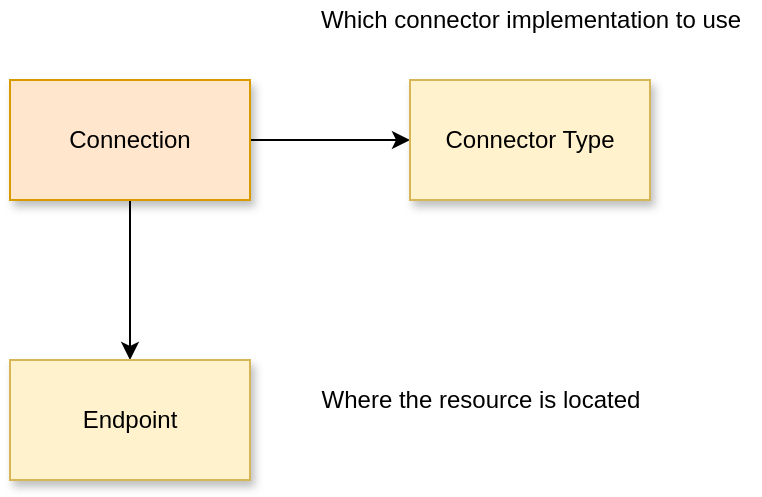 <mxfile version="19.0.3" type="device" pages="4"><diagram id="4IZt35bISC1EZK12CMuD" name="connection"><mxGraphModel dx="1081" dy="729" grid="1" gridSize="10" guides="1" tooltips="1" connect="1" arrows="1" fold="1" page="1" pageScale="1" pageWidth="827" pageHeight="1169" math="0" shadow="0"><root><mxCell id="0"/><mxCell id="1" parent="0"/><mxCell id="Nf5XushSGEyWFWsap2r6-3" value="" style="edgeStyle=orthogonalEdgeStyle;rounded=0;orthogonalLoop=1;jettySize=auto;html=1;" parent="1" source="Nf5XushSGEyWFWsap2r6-1" target="Nf5XushSGEyWFWsap2r6-2" edge="1"><mxGeometry relative="1" as="geometry"/></mxCell><mxCell id="Nf5XushSGEyWFWsap2r6-5" value="" style="edgeStyle=orthogonalEdgeStyle;rounded=0;orthogonalLoop=1;jettySize=auto;html=1;" parent="1" source="Nf5XushSGEyWFWsap2r6-1" target="Nf5XushSGEyWFWsap2r6-4" edge="1"><mxGeometry relative="1" as="geometry"/></mxCell><mxCell id="Nf5XushSGEyWFWsap2r6-1" value="Connection" style="rounded=0;whiteSpace=wrap;html=1;fillColor=#ffe6cc;strokeColor=#d79b00;shadow=1;" parent="1" vertex="1"><mxGeometry x="190" y="220" width="120" height="60" as="geometry"/></mxCell><mxCell id="Nf5XushSGEyWFWsap2r6-2" value="Connector Type" style="rounded=0;whiteSpace=wrap;html=1;fillColor=#fff2cc;strokeColor=#d6b656;shadow=1;" parent="1" vertex="1"><mxGeometry x="390" y="220" width="120" height="60" as="geometry"/></mxCell><mxCell id="Nf5XushSGEyWFWsap2r6-4" value="Endpoint" style="rounded=0;whiteSpace=wrap;html=1;fillColor=#fff2cc;strokeColor=#d6b656;shadow=1;" parent="1" vertex="1"><mxGeometry x="190" y="360" width="120" height="60" as="geometry"/></mxCell><mxCell id="Nf5XushSGEyWFWsap2r6-6" value="Which connector implementation to use" style="text;html=1;align=center;verticalAlign=middle;resizable=0;points=[];autosize=1;" parent="1" vertex="1"><mxGeometry x="335" y="180" width="230" height="20" as="geometry"/></mxCell><mxCell id="Nf5XushSGEyWFWsap2r6-7" value="Where the resource is located" style="text;html=1;align=center;verticalAlign=middle;resizable=0;points=[];autosize=1;" parent="1" vertex="1"><mxGeometry x="340" y="370" width="170" height="20" as="geometry"/></mxCell></root></mxGraphModel></diagram><diagram id="vWTBg9YtQuHiJpR4k7Xx" name="element-header-stub"><mxGraphModel dx="1081" dy="729" grid="1" gridSize="10" guides="1" tooltips="1" connect="1" arrows="1" fold="1" page="1" pageScale="1" pageWidth="827" pageHeight="1169" math="0" shadow="0"><root><mxCell id="0"/><mxCell id="1" parent="0"/><mxCell id="NHXKS3Yga0mm9WlpLoE3-31" style="edgeStyle=orthogonalEdgeStyle;rounded=0;orthogonalLoop=1;jettySize=auto;html=1;exitX=0.5;exitY=0;exitDx=0;exitDy=0;entryX=0.5;entryY=1;entryDx=0;entryDy=0;endArrow=block;endFill=0;endSize=15;" edge="1" parent="1" source="NHXKS3Yga0mm9WlpLoE3-2" target="NHXKS3Yga0mm9WlpLoE3-3"><mxGeometry relative="1" as="geometry"><Array as="points"><mxPoint x="350" y="520"/><mxPoint x="500" y="520"/></Array></mxGeometry></mxCell><mxCell id="NHXKS3Yga0mm9WlpLoE3-2" value="ElementHeader" style="swimlane;fillColor=#e1d5e7;strokeColor=#9673a6;" vertex="1" parent="1"><mxGeometry x="220" y="675" width="266" height="90" as="geometry"/></mxCell><mxCell id="NHXKS3Yga0mm9WlpLoE3-5" value="guid : string&lt;br&gt;classifications : array&amp;lt;ElementClassification&amp;gt;" style="text;html=1;align=left;verticalAlign=middle;resizable=0;points=[];autosize=1;strokeColor=none;fillColor=none;" vertex="1" parent="NHXKS3Yga0mm9WlpLoE3-2"><mxGeometry x="6" y="40" width="260" height="30" as="geometry"/></mxCell><mxCell id="NHXKS3Yga0mm9WlpLoE3-15" style="edgeStyle=orthogonalEdgeStyle;rounded=0;orthogonalLoop=1;jettySize=auto;html=1;entryX=0.5;entryY=1;entryDx=0;entryDy=0;endArrow=block;endFill=0;endSize=15;" edge="1" parent="1" source="NHXKS3Yga0mm9WlpLoE3-3" target="NHXKS3Yga0mm9WlpLoE3-4"><mxGeometry relative="1" as="geometry"/></mxCell><mxCell id="NHXKS3Yga0mm9WlpLoE3-3" value="ElementControlHeader" style="swimlane;fillColor=#dae8fc;strokeColor=#6c8ebf;" vertex="1" parent="1"><mxGeometry x="400" y="220" width="200" height="120" as="geometry"/></mxCell><mxCell id="NHXKS3Yga0mm9WlpLoE3-8" value="status : ElementStatus&lt;br&gt;type : ElementType&lt;br&gt;origin : ElementOrigin&lt;br&gt;versions : ElementVersions" style="text;html=1;align=left;verticalAlign=middle;resizable=0;points=[];autosize=1;strokeColor=none;fillColor=none;" vertex="1" parent="NHXKS3Yga0mm9WlpLoE3-3"><mxGeometry x="20" y="40" width="160" height="60" as="geometry"/></mxCell><mxCell id="NHXKS3Yga0mm9WlpLoE3-4" value="PropertyBase" style="swimlane;fillColor=#dae8fc;strokeColor=#6c8ebf;" vertex="1" parent="1"><mxGeometry x="400" y="20" width="200" height="60" as="geometry"/></mxCell><mxCell id="NHXKS3Yga0mm9WlpLoE3-16" value="headerVersion : long" style="text;html=1;align=left;verticalAlign=middle;resizable=0;points=[];autosize=1;strokeColor=none;fillColor=none;" vertex="1" parent="NHXKS3Yga0mm9WlpLoE3-4"><mxGeometry x="10" y="30" width="130" height="20" as="geometry"/></mxCell><mxCell id="NHXKS3Yga0mm9WlpLoE3-14" style="edgeStyle=orthogonalEdgeStyle;rounded=0;orthogonalLoop=1;jettySize=auto;html=1;exitX=0.5;exitY=0;exitDx=0;exitDy=0;entryX=0.5;entryY=1;entryDx=0;entryDy=0;endArrow=block;endFill=0;endSize=15;" edge="1" parent="1" source="NHXKS3Yga0mm9WlpLoE3-6" target="NHXKS3Yga0mm9WlpLoE3-13"><mxGeometry relative="1" as="geometry"/></mxCell><mxCell id="NHXKS3Yga0mm9WlpLoE3-6" value="ElementClassification" style="swimlane;fillColor=#fff2cc;strokeColor=#d6b656;" vertex="1" parent="1"><mxGeometry x="550" y="675" width="260" height="90" as="geometry"/></mxCell><mxCell id="NHXKS3Yga0mm9WlpLoE3-38" value="classificationName : string&lt;br&gt;classificationProperties : map&amp;lt;string, object&amp;gt;" style="text;html=1;align=left;verticalAlign=middle;resizable=0;points=[];autosize=1;strokeColor=none;fillColor=none;" vertex="1" parent="NHXKS3Yga0mm9WlpLoE3-6"><mxGeometry x="10" y="40" width="250" height="30" as="geometry"/></mxCell><mxCell id="NHXKS3Yga0mm9WlpLoE3-40" style="edgeStyle=orthogonalEdgeStyle;rounded=0;orthogonalLoop=1;jettySize=auto;html=1;exitX=0.5;exitY=0;exitDx=0;exitDy=0;entryX=0.5;entryY=1;entryDx=0;entryDy=0;endArrow=block;endFill=0;endSize=15;" edge="1" parent="1" source="NHXKS3Yga0mm9WlpLoE3-7" target="NHXKS3Yga0mm9WlpLoE3-2"><mxGeometry relative="1" as="geometry"/></mxCell><mxCell id="NHXKS3Yga0mm9WlpLoE3-7" value="ElementStub" style="swimlane;fillColor=#d5e8d4;strokeColor=#82b366;" vertex="1" parent="1"><mxGeometry x="253" y="830" width="200" height="70" as="geometry"/></mxCell><mxCell id="NHXKS3Yga0mm9WlpLoE3-39" value="uniqueName : string" style="text;html=1;align=left;verticalAlign=middle;resizable=0;points=[];autosize=1;strokeColor=none;fillColor=none;" vertex="1" parent="NHXKS3Yga0mm9WlpLoE3-7"><mxGeometry x="10" y="35" width="120" height="20" as="geometry"/></mxCell><mxCell id="NHXKS3Yga0mm9WlpLoE3-9" value="ElementStatus" style="swimlane;fillColor=#dae8fc;strokeColor=#6c8ebf;" vertex="1" parent="1"><mxGeometry x="100" y="130" width="240" height="300" as="geometry"><mxRectangle x="20" y="180" width="120" height="23" as="alternateBounds"/></mxGeometry></mxCell><mxCell id="NHXKS3Yga0mm9WlpLoE3-17" value="UNKNOWN = 0&lt;br&gt;DRAFT = 1&lt;br&gt;PREPARED = 2&lt;br&gt;PROPOSED = 3&lt;br&gt;APPROVED = 4&lt;br&gt;REJECTED = 5&lt;br&gt;APPROVED_CONCEPT = 6&lt;br&gt;UNDER_DEVELOPMENT = 7&lt;br&gt;DEVELOPMENT_COMPLETE = 8&lt;br&gt;APPROVED_FOR_DEPLOYMENT = 9&lt;br&gt;STANDBY = 10&lt;br&gt;ACTIVE = 15&lt;br&gt;FAILED = 20&lt;br&gt;DISABLED = 21&lt;br&gt;COMPLETE = 22&lt;br&gt;DEPRECATED = 30&lt;br&gt;OTHER = 50" style="text;html=1;align=left;verticalAlign=middle;resizable=0;points=[];autosize=1;strokeColor=none;fillColor=none;" vertex="1" parent="NHXKS3Yga0mm9WlpLoE3-9"><mxGeometry x="10" y="40" width="220" height="240" as="geometry"/></mxCell><mxCell id="NHXKS3Yga0mm9WlpLoE3-10" value="ElementType" style="swimlane;fillColor=#dae8fc;strokeColor=#6c8ebf;" vertex="1" parent="1"><mxGeometry x="690" y="80" width="210" height="120" as="geometry"><mxRectangle x="600" y="120" width="110" height="23" as="alternateBounds"/></mxGeometry></mxCell><mxCell id="NHXKS3Yga0mm9WlpLoE3-18" value="typeId : string&lt;br&gt;typeName : string&lt;br&gt;superTypeNames : array&amp;lt;string&amp;gt;&lt;br&gt;typeVersion : long&lt;br&gt;typeDescription : string" style="text;html=1;align=left;verticalAlign=middle;resizable=0;points=[];autosize=1;strokeColor=none;fillColor=none;" vertex="1" parent="NHXKS3Yga0mm9WlpLoE3-10"><mxGeometry x="10" y="30" width="190" height="80" as="geometry"/></mxCell><mxCell id="NHXKS3Yga0mm9WlpLoE3-11" value="ElementOrigin" style="swimlane;fillColor=#dae8fc;strokeColor=#6c8ebf;" vertex="1" parent="1"><mxGeometry x="690" y="220" width="250" height="120" as="geometry"/></mxCell><mxCell id="NHXKS3Yga0mm9WlpLoE3-19" value="sourceServer : string&lt;br&gt;originCategory : ElementOriginCategory&lt;br&gt;homeMetadataCollectionId : string&lt;br&gt;homeMetadataCollectionName : string&lt;br&gt;license : String" style="text;html=1;align=left;verticalAlign=middle;resizable=0;points=[];autosize=1;strokeColor=none;fillColor=none;" vertex="1" parent="NHXKS3Yga0mm9WlpLoE3-11"><mxGeometry x="10" y="30" width="230" height="80" as="geometry"/></mxCell><mxCell id="NHXKS3Yga0mm9WlpLoE3-12" value="ElementVersions" style="swimlane;fillColor=#dae8fc;strokeColor=#6c8ebf;" vertex="1" parent="1"><mxGeometry x="690" y="360" width="200" height="130" as="geometry"/></mxCell><mxCell id="NHXKS3Yga0mm9WlpLoE3-28" value="createdBy : string&lt;br&gt;updatedBy : string&lt;br&gt;maintainedBy : array&amp;lt;string&amp;gt;&lt;br&gt;createTime : date&lt;br&gt;updateTime : date&lt;br&gt;version : long" style="text;html=1;align=left;verticalAlign=middle;resizable=0;points=[];autosize=1;strokeColor=none;fillColor=none;" vertex="1" parent="NHXKS3Yga0mm9WlpLoE3-12"><mxGeometry x="10" y="30" width="170" height="90" as="geometry"/></mxCell><mxCell id="NHXKS3Yga0mm9WlpLoE3-36" style="edgeStyle=orthogonalEdgeStyle;rounded=0;orthogonalLoop=1;jettySize=auto;html=1;exitX=0.5;exitY=0;exitDx=0;exitDy=0;entryX=0.5;entryY=1;entryDx=0;entryDy=0;endArrow=block;endFill=0;endSize=15;" edge="1" parent="1" source="NHXKS3Yga0mm9WlpLoE3-13" target="NHXKS3Yga0mm9WlpLoE3-3"><mxGeometry relative="1" as="geometry"><Array as="points"><mxPoint x="680" y="520"/><mxPoint x="500" y="520"/></Array></mxGeometry></mxCell><mxCell id="NHXKS3Yga0mm9WlpLoE3-13" value="ElementClassificationHeader" style="swimlane;fillColor=#dae8fc;strokeColor=#6c8ebf;" vertex="1" parent="1"><mxGeometry x="555" y="550" width="250" height="80" as="geometry"/></mxCell><mxCell id="NHXKS3Yga0mm9WlpLoE3-34" value="classificationOrigin : ClassificationOrigin&lt;br&gt;classificationOriginGUID : string" style="text;html=1;align=left;verticalAlign=middle;resizable=0;points=[];autosize=1;strokeColor=none;fillColor=none;" vertex="1" parent="NHXKS3Yga0mm9WlpLoE3-13"><mxGeometry x="10" y="35" width="230" height="30" as="geometry"/></mxCell><mxCell id="NHXKS3Yga0mm9WlpLoE3-20" value="ElementOriginCategory" style="swimlane;fillColor=#dae8fc;strokeColor=#6c8ebf;" vertex="1" parent="1"><mxGeometry x="990" y="205" width="230" height="150" as="geometry"/></mxCell><mxCell id="NHXKS3Yga0mm9WlpLoE3-21" value="UNKNOWN = 0&lt;br&gt;LOCAL_COHORT = 1&lt;br&gt;EXPORT_ARCHIVE = 2&lt;br&gt;CONTENT_PACK = 3&lt;br&gt;DEREGISTERED_REPOSITORY = 4&lt;br&gt;CONFIGURATION = 5&lt;br&gt;EXTERNAL_SOURCE = 6" style="text;html=1;align=left;verticalAlign=middle;resizable=0;points=[];autosize=1;strokeColor=none;fillColor=none;" vertex="1" parent="NHXKS3Yga0mm9WlpLoE3-20"><mxGeometry x="10" y="40" width="220" height="100" as="geometry"/></mxCell><mxCell id="NHXKS3Yga0mm9WlpLoE3-22" value="" style="endArrow=none;dashed=1;html=1;dashPattern=1 3;strokeWidth=2;rounded=0;endSize=15;exitX=0;exitY=0.5;exitDx=0;exitDy=0;entryX=1;entryY=0.5;entryDx=0;entryDy=0;" edge="1" parent="1" source="NHXKS3Yga0mm9WlpLoE3-20" target="NHXKS3Yga0mm9WlpLoE3-11"><mxGeometry width="50" height="50" relative="1" as="geometry"><mxPoint x="970" y="270" as="sourcePoint"/><mxPoint x="910" y="240" as="targetPoint"/></mxGeometry></mxCell><mxCell id="NHXKS3Yga0mm9WlpLoE3-24" value="" style="endArrow=none;dashed=1;html=1;dashPattern=1 3;strokeWidth=2;rounded=0;endSize=15;exitX=1;exitY=0.5;exitDx=0;exitDy=0;entryX=0;entryY=0.5;entryDx=0;entryDy=0;" edge="1" parent="1" source="NHXKS3Yga0mm9WlpLoE3-9" target="NHXKS3Yga0mm9WlpLoE3-3"><mxGeometry width="50" height="50" relative="1" as="geometry"><mxPoint x="590" y="300" as="sourcePoint"/><mxPoint x="640" y="250" as="targetPoint"/></mxGeometry></mxCell><mxCell id="NHXKS3Yga0mm9WlpLoE3-26" value="" style="endArrow=none;dashed=1;html=1;dashPattern=1 3;strokeWidth=2;rounded=0;endSize=15;exitX=1;exitY=0.25;exitDx=0;exitDy=0;entryX=0;entryY=0.5;entryDx=0;entryDy=0;" edge="1" parent="1" source="NHXKS3Yga0mm9WlpLoE3-3" target="NHXKS3Yga0mm9WlpLoE3-10"><mxGeometry width="50" height="50" relative="1" as="geometry"><mxPoint x="600" y="300" as="sourcePoint"/><mxPoint x="650" y="250" as="targetPoint"/></mxGeometry></mxCell><mxCell id="NHXKS3Yga0mm9WlpLoE3-27" value="" style="endArrow=none;dashed=1;html=1;dashPattern=1 3;strokeWidth=2;rounded=0;endSize=15;exitX=1;exitY=0.5;exitDx=0;exitDy=0;entryX=0;entryY=0.5;entryDx=0;entryDy=0;" edge="1" parent="1" source="NHXKS3Yga0mm9WlpLoE3-3" target="NHXKS3Yga0mm9WlpLoE3-11"><mxGeometry width="50" height="50" relative="1" as="geometry"><mxPoint x="600" y="320" as="sourcePoint"/><mxPoint x="650" y="270" as="targetPoint"/></mxGeometry></mxCell><mxCell id="NHXKS3Yga0mm9WlpLoE3-30" value="" style="endArrow=none;dashed=1;html=1;dashPattern=1 3;strokeWidth=2;rounded=0;endSize=15;entryX=1;entryY=0.75;entryDx=0;entryDy=0;exitX=0;exitY=0.5;exitDx=0;exitDy=0;" edge="1" parent="1" source="NHXKS3Yga0mm9WlpLoE3-12" target="NHXKS3Yga0mm9WlpLoE3-3"><mxGeometry width="50" height="50" relative="1" as="geometry"><mxPoint x="540" y="380" as="sourcePoint"/><mxPoint x="590" y="330" as="targetPoint"/></mxGeometry></mxCell><mxCell id="NHXKS3Yga0mm9WlpLoE3-32" value="ClassificationOrigin" style="swimlane;fillColor=#dae8fc;strokeColor=#6c8ebf;" vertex="1" parent="1"><mxGeometry x="865" y="550" width="160" height="80" as="geometry"/></mxCell><mxCell id="NHXKS3Yga0mm9WlpLoE3-35" value="ASSIGNED = 0&lt;br&gt;PROPAGATED = 1" style="text;html=1;align=left;verticalAlign=middle;resizable=0;points=[];autosize=1;strokeColor=none;fillColor=none;" vertex="1" parent="NHXKS3Yga0mm9WlpLoE3-32"><mxGeometry x="10" y="35" width="120" height="30" as="geometry"/></mxCell><mxCell id="NHXKS3Yga0mm9WlpLoE3-37" value="" style="endArrow=none;dashed=1;html=1;dashPattern=1 3;strokeWidth=2;rounded=0;endSize=15;entryX=0;entryY=0.5;entryDx=0;entryDy=0;exitX=1;exitY=0.5;exitDx=0;exitDy=0;" edge="1" parent="1" source="NHXKS3Yga0mm9WlpLoE3-13" target="NHXKS3Yga0mm9WlpLoE3-32"><mxGeometry width="50" height="50" relative="1" as="geometry"><mxPoint x="585" y="530" as="sourcePoint"/><mxPoint x="635" y="480" as="targetPoint"/></mxGeometry></mxCell><mxCell id="BcNTK_DrNWKNI2vjMjJP-4" value="" style="endArrow=none;dashed=1;html=1;dashPattern=1 3;strokeWidth=2;rounded=0;endSize=15;exitX=1;exitY=0.5;exitDx=0;exitDy=0;entryX=0;entryY=0.5;entryDx=0;entryDy=0;" edge="1" parent="1" source="NHXKS3Yga0mm9WlpLoE3-2" target="NHXKS3Yga0mm9WlpLoE3-6"><mxGeometry width="50" height="50" relative="1" as="geometry"><mxPoint x="520" y="760" as="sourcePoint"/><mxPoint x="540" y="610" as="targetPoint"/></mxGeometry></mxCell></root></mxGraphModel></diagram><diagram name="element-base" id="Ompm6HcD_-bhN_jHQPm1"><mxGraphModel dx="1081" dy="729" grid="1" gridSize="10" guides="1" tooltips="1" connect="1" arrows="1" fold="1" page="1" pageScale="1" pageWidth="827" pageHeight="1169" math="0" shadow="0"><root><mxCell id="rkb0yxp3Vqbl9vw60QnH-0"/><mxCell id="rkb0yxp3Vqbl9vw60QnH-1" parent="rkb0yxp3Vqbl9vw60QnH-0"/><mxCell id="pgZoFctR4aWiAL73DcMZ-0" style="edgeStyle=orthogonalEdgeStyle;rounded=0;orthogonalLoop=1;jettySize=auto;html=1;exitX=0.5;exitY=0;exitDx=0;exitDy=0;entryX=0.5;entryY=1;entryDx=0;entryDy=0;endArrow=block;endFill=0;endSize=15;" edge="1" parent="rkb0yxp3Vqbl9vw60QnH-1" source="pgZoFctR4aWiAL73DcMZ-1" target="pgZoFctR4aWiAL73DcMZ-4"><mxGeometry relative="1" as="geometry"><Array as="points"><mxPoint x="350" y="520"/><mxPoint x="500" y="520"/></Array></mxGeometry></mxCell><mxCell id="pgZoFctR4aWiAL73DcMZ-1" value="ElementHeader" style="swimlane;fillColor=#e1d5e7;strokeColor=#9673a6;" vertex="1" parent="rkb0yxp3Vqbl9vw60QnH-1"><mxGeometry x="220" y="681" width="266" height="90" as="geometry"/></mxCell><mxCell id="pgZoFctR4aWiAL73DcMZ-2" value="guid : string&lt;br&gt;classifications : array&amp;lt;ElementClassification&amp;gt;" style="text;html=1;align=left;verticalAlign=middle;resizable=0;points=[];autosize=1;strokeColor=none;fillColor=none;" vertex="1" parent="pgZoFctR4aWiAL73DcMZ-1"><mxGeometry x="6" y="40" width="260" height="30" as="geometry"/></mxCell><mxCell id="pgZoFctR4aWiAL73DcMZ-3" style="edgeStyle=orthogonalEdgeStyle;rounded=0;orthogonalLoop=1;jettySize=auto;html=1;entryX=0.5;entryY=1;entryDx=0;entryDy=0;endArrow=block;endFill=0;endSize=15;" edge="1" parent="rkb0yxp3Vqbl9vw60QnH-1" source="pgZoFctR4aWiAL73DcMZ-4" target="pgZoFctR4aWiAL73DcMZ-6"><mxGeometry relative="1" as="geometry"/></mxCell><mxCell id="pgZoFctR4aWiAL73DcMZ-4" value="ElementControlHeader" style="swimlane;fillColor=#dae8fc;strokeColor=#6c8ebf;" vertex="1" parent="rkb0yxp3Vqbl9vw60QnH-1"><mxGeometry x="400" y="220" width="200" height="120" as="geometry"/></mxCell><mxCell id="pgZoFctR4aWiAL73DcMZ-5" value="status : ElementStatus&lt;br&gt;type : ElementType&lt;br&gt;origin : ElementOrigin&lt;br&gt;versions : ElementVersions" style="text;html=1;align=left;verticalAlign=middle;resizable=0;points=[];autosize=1;strokeColor=none;fillColor=none;" vertex="1" parent="pgZoFctR4aWiAL73DcMZ-4"><mxGeometry x="20" y="40" width="160" height="60" as="geometry"/></mxCell><mxCell id="pgZoFctR4aWiAL73DcMZ-6" value="PropertyBase" style="swimlane;fillColor=#dae8fc;strokeColor=#6c8ebf;" vertex="1" parent="rkb0yxp3Vqbl9vw60QnH-1"><mxGeometry x="400" y="20" width="200" height="60" as="geometry"/></mxCell><mxCell id="pgZoFctR4aWiAL73DcMZ-7" value="headerVersion : long" style="text;html=1;align=left;verticalAlign=middle;resizable=0;points=[];autosize=1;strokeColor=none;fillColor=none;" vertex="1" parent="pgZoFctR4aWiAL73DcMZ-6"><mxGeometry x="10" y="30" width="130" height="20" as="geometry"/></mxCell><mxCell id="pgZoFctR4aWiAL73DcMZ-8" style="edgeStyle=orthogonalEdgeStyle;rounded=0;orthogonalLoop=1;jettySize=auto;html=1;exitX=0.5;exitY=0;exitDx=0;exitDy=0;entryX=0.5;entryY=1;entryDx=0;entryDy=0;endArrow=block;endFill=0;endSize=15;" edge="1" parent="rkb0yxp3Vqbl9vw60QnH-1" source="pgZoFctR4aWiAL73DcMZ-9" target="pgZoFctR4aWiAL73DcMZ-23"><mxGeometry relative="1" as="geometry"/></mxCell><mxCell id="pgZoFctR4aWiAL73DcMZ-9" value="ElementClassification" style="swimlane;fillColor=#fff2cc;strokeColor=#d6b656;" vertex="1" parent="rkb0yxp3Vqbl9vw60QnH-1"><mxGeometry x="550" y="681" width="260" height="90" as="geometry"/></mxCell><mxCell id="pgZoFctR4aWiAL73DcMZ-10" value="classificationName : string&lt;br&gt;classificationProperties : map&amp;lt;string, object&amp;gt;" style="text;html=1;align=left;verticalAlign=middle;resizable=0;points=[];autosize=1;strokeColor=none;fillColor=none;" vertex="1" parent="pgZoFctR4aWiAL73DcMZ-9"><mxGeometry x="10" y="40" width="250" height="30" as="geometry"/></mxCell><mxCell id="pgZoFctR4aWiAL73DcMZ-14" value="ElementStatus" style="swimlane;fillColor=#dae8fc;strokeColor=#6c8ebf;" vertex="1" parent="rkb0yxp3Vqbl9vw60QnH-1"><mxGeometry x="100" y="130" width="240" height="300" as="geometry"><mxRectangle x="20" y="180" width="120" height="23" as="alternateBounds"/></mxGeometry></mxCell><mxCell id="pgZoFctR4aWiAL73DcMZ-15" value="UNKNOWN = 0&lt;br&gt;DRAFT = 1&lt;br&gt;PREPARED = 2&lt;br&gt;PROPOSED = 3&lt;br&gt;APPROVED = 4&lt;br&gt;REJECTED = 5&lt;br&gt;APPROVED_CONCEPT = 6&lt;br&gt;UNDER_DEVELOPMENT = 7&lt;br&gt;DEVELOPMENT_COMPLETE = 8&lt;br&gt;APPROVED_FOR_DEPLOYMENT = 9&lt;br&gt;STANDBY = 10&lt;br&gt;ACTIVE = 15&lt;br&gt;FAILED = 20&lt;br&gt;DISABLED = 21&lt;br&gt;COMPLETE = 22&lt;br&gt;DEPRECATED = 30&lt;br&gt;OTHER = 50" style="text;html=1;align=left;verticalAlign=middle;resizable=0;points=[];autosize=1;strokeColor=none;fillColor=none;" vertex="1" parent="pgZoFctR4aWiAL73DcMZ-14"><mxGeometry x="10" y="40" width="220" height="240" as="geometry"/></mxCell><mxCell id="pgZoFctR4aWiAL73DcMZ-16" value="ElementType" style="swimlane;fillColor=#dae8fc;strokeColor=#6c8ebf;" vertex="1" parent="rkb0yxp3Vqbl9vw60QnH-1"><mxGeometry x="690" y="80" width="210" height="120" as="geometry"><mxRectangle x="600" y="120" width="110" height="23" as="alternateBounds"/></mxGeometry></mxCell><mxCell id="pgZoFctR4aWiAL73DcMZ-17" value="typeId : string&lt;br&gt;typeName : string&lt;br&gt;superTypeNames : array&amp;lt;string&amp;gt;&lt;br&gt;typeVersion : long&lt;br&gt;typeDescription : string" style="text;html=1;align=left;verticalAlign=middle;resizable=0;points=[];autosize=1;strokeColor=none;fillColor=none;" vertex="1" parent="pgZoFctR4aWiAL73DcMZ-16"><mxGeometry x="10" y="30" width="190" height="80" as="geometry"/></mxCell><mxCell id="pgZoFctR4aWiAL73DcMZ-18" value="ElementOrigin" style="swimlane;fillColor=#dae8fc;strokeColor=#6c8ebf;" vertex="1" parent="rkb0yxp3Vqbl9vw60QnH-1"><mxGeometry x="690" y="220" width="250" height="120" as="geometry"/></mxCell><mxCell id="pgZoFctR4aWiAL73DcMZ-19" value="sourceServer : string&lt;br&gt;originCategory : ElementOriginCategory&lt;br&gt;homeMetadataCollectionId : string&lt;br&gt;homeMetadataCollectionName : string&lt;br&gt;license : String" style="text;html=1;align=left;verticalAlign=middle;resizable=0;points=[];autosize=1;strokeColor=none;fillColor=none;" vertex="1" parent="pgZoFctR4aWiAL73DcMZ-18"><mxGeometry x="10" y="30" width="230" height="80" as="geometry"/></mxCell><mxCell id="pgZoFctR4aWiAL73DcMZ-20" value="ElementVersions" style="swimlane;fillColor=#dae8fc;strokeColor=#6c8ebf;" vertex="1" parent="rkb0yxp3Vqbl9vw60QnH-1"><mxGeometry x="690" y="360" width="200" height="130" as="geometry"/></mxCell><mxCell id="pgZoFctR4aWiAL73DcMZ-21" value="createdBy : string&lt;br&gt;updatedBy : string&lt;br&gt;maintainedBy : array&amp;lt;string&amp;gt;&lt;br&gt;createTime : date&lt;br&gt;updateTime : date&lt;br&gt;version : long" style="text;html=1;align=left;verticalAlign=middle;resizable=0;points=[];autosize=1;strokeColor=none;fillColor=none;" vertex="1" parent="pgZoFctR4aWiAL73DcMZ-20"><mxGeometry x="10" y="30" width="170" height="90" as="geometry"/></mxCell><mxCell id="pgZoFctR4aWiAL73DcMZ-22" style="edgeStyle=orthogonalEdgeStyle;rounded=0;orthogonalLoop=1;jettySize=auto;html=1;exitX=0.5;exitY=0;exitDx=0;exitDy=0;entryX=0.5;entryY=1;entryDx=0;entryDy=0;endArrow=block;endFill=0;endSize=15;" edge="1" parent="rkb0yxp3Vqbl9vw60QnH-1" source="pgZoFctR4aWiAL73DcMZ-23" target="pgZoFctR4aWiAL73DcMZ-4"><mxGeometry relative="1" as="geometry"><Array as="points"><mxPoint x="680" y="520"/><mxPoint x="500" y="520"/></Array></mxGeometry></mxCell><mxCell id="pgZoFctR4aWiAL73DcMZ-23" value="ElementClassificationHeader" style="swimlane;fillColor=#dae8fc;strokeColor=#6c8ebf;" vertex="1" parent="rkb0yxp3Vqbl9vw60QnH-1"><mxGeometry x="555" y="550" width="250" height="80" as="geometry"/></mxCell><mxCell id="pgZoFctR4aWiAL73DcMZ-24" value="classificationOrigin : ClassificationOrigin&lt;br&gt;classificationOriginGUID : string" style="text;html=1;align=left;verticalAlign=middle;resizable=0;points=[];autosize=1;strokeColor=none;fillColor=none;" vertex="1" parent="pgZoFctR4aWiAL73DcMZ-23"><mxGeometry x="10" y="35" width="230" height="30" as="geometry"/></mxCell><mxCell id="pgZoFctR4aWiAL73DcMZ-25" value="ElementOriginCategory" style="swimlane;fillColor=#dae8fc;strokeColor=#6c8ebf;" vertex="1" parent="rkb0yxp3Vqbl9vw60QnH-1"><mxGeometry x="990" y="205" width="230" height="150" as="geometry"/></mxCell><mxCell id="pgZoFctR4aWiAL73DcMZ-26" value="UNKNOWN = 0&lt;br&gt;LOCAL_COHORT = 1&lt;br&gt;EXPORT_ARCHIVE = 2&lt;br&gt;CONTENT_PACK = 3&lt;br&gt;DEREGISTERED_REPOSITORY = 4&lt;br&gt;CONFIGURATION = 5&lt;br&gt;EXTERNAL_SOURCE = 6" style="text;html=1;align=left;verticalAlign=middle;resizable=0;points=[];autosize=1;strokeColor=none;fillColor=none;" vertex="1" parent="pgZoFctR4aWiAL73DcMZ-25"><mxGeometry x="10" y="40" width="220" height="100" as="geometry"/></mxCell><mxCell id="pgZoFctR4aWiAL73DcMZ-27" value="" style="endArrow=none;dashed=1;html=1;dashPattern=1 3;strokeWidth=2;rounded=0;endSize=15;exitX=0;exitY=0.5;exitDx=0;exitDy=0;entryX=1;entryY=0.5;entryDx=0;entryDy=0;" edge="1" parent="rkb0yxp3Vqbl9vw60QnH-1" source="pgZoFctR4aWiAL73DcMZ-25" target="pgZoFctR4aWiAL73DcMZ-18"><mxGeometry width="50" height="50" relative="1" as="geometry"><mxPoint x="970" y="270" as="sourcePoint"/><mxPoint x="910" y="240" as="targetPoint"/></mxGeometry></mxCell><mxCell id="pgZoFctR4aWiAL73DcMZ-28" value="" style="endArrow=none;dashed=1;html=1;dashPattern=1 3;strokeWidth=2;rounded=0;endSize=15;exitX=1;exitY=0.5;exitDx=0;exitDy=0;entryX=0;entryY=0.5;entryDx=0;entryDy=0;" edge="1" parent="rkb0yxp3Vqbl9vw60QnH-1" source="pgZoFctR4aWiAL73DcMZ-14" target="pgZoFctR4aWiAL73DcMZ-4"><mxGeometry width="50" height="50" relative="1" as="geometry"><mxPoint x="590" y="300" as="sourcePoint"/><mxPoint x="640" y="250" as="targetPoint"/></mxGeometry></mxCell><mxCell id="pgZoFctR4aWiAL73DcMZ-29" value="" style="endArrow=none;dashed=1;html=1;dashPattern=1 3;strokeWidth=2;rounded=0;endSize=15;exitX=1;exitY=0.25;exitDx=0;exitDy=0;entryX=0;entryY=0.5;entryDx=0;entryDy=0;" edge="1" parent="rkb0yxp3Vqbl9vw60QnH-1" source="pgZoFctR4aWiAL73DcMZ-4" target="pgZoFctR4aWiAL73DcMZ-16"><mxGeometry width="50" height="50" relative="1" as="geometry"><mxPoint x="600" y="300" as="sourcePoint"/><mxPoint x="650" y="250" as="targetPoint"/></mxGeometry></mxCell><mxCell id="pgZoFctR4aWiAL73DcMZ-30" value="" style="endArrow=none;dashed=1;html=1;dashPattern=1 3;strokeWidth=2;rounded=0;endSize=15;exitX=1;exitY=0.5;exitDx=0;exitDy=0;entryX=0;entryY=0.5;entryDx=0;entryDy=0;" edge="1" parent="rkb0yxp3Vqbl9vw60QnH-1" source="pgZoFctR4aWiAL73DcMZ-4" target="pgZoFctR4aWiAL73DcMZ-18"><mxGeometry width="50" height="50" relative="1" as="geometry"><mxPoint x="600" y="320" as="sourcePoint"/><mxPoint x="650" y="270" as="targetPoint"/></mxGeometry></mxCell><mxCell id="pgZoFctR4aWiAL73DcMZ-31" value="" style="endArrow=none;dashed=1;html=1;dashPattern=1 3;strokeWidth=2;rounded=0;endSize=15;entryX=1;entryY=0.75;entryDx=0;entryDy=0;exitX=0;exitY=0.5;exitDx=0;exitDy=0;" edge="1" parent="rkb0yxp3Vqbl9vw60QnH-1" source="pgZoFctR4aWiAL73DcMZ-20" target="pgZoFctR4aWiAL73DcMZ-4"><mxGeometry width="50" height="50" relative="1" as="geometry"><mxPoint x="540" y="380" as="sourcePoint"/><mxPoint x="590" y="330" as="targetPoint"/></mxGeometry></mxCell><mxCell id="pgZoFctR4aWiAL73DcMZ-32" value="ClassificationOrigin" style="swimlane;fillColor=#dae8fc;strokeColor=#6c8ebf;" vertex="1" parent="rkb0yxp3Vqbl9vw60QnH-1"><mxGeometry x="865" y="550" width="160" height="80" as="geometry"/></mxCell><mxCell id="pgZoFctR4aWiAL73DcMZ-33" value="ASSIGNED = 0&lt;br&gt;PROPAGATED = 1" style="text;html=1;align=left;verticalAlign=middle;resizable=0;points=[];autosize=1;strokeColor=none;fillColor=none;" vertex="1" parent="pgZoFctR4aWiAL73DcMZ-32"><mxGeometry x="10" y="35" width="120" height="30" as="geometry"/></mxCell><mxCell id="pgZoFctR4aWiAL73DcMZ-34" value="" style="endArrow=none;dashed=1;html=1;dashPattern=1 3;strokeWidth=2;rounded=0;endSize=15;entryX=0;entryY=0.5;entryDx=0;entryDy=0;exitX=1;exitY=0.5;exitDx=0;exitDy=0;" edge="1" parent="rkb0yxp3Vqbl9vw60QnH-1" source="pgZoFctR4aWiAL73DcMZ-23" target="pgZoFctR4aWiAL73DcMZ-32"><mxGeometry width="50" height="50" relative="1" as="geometry"><mxPoint x="585" y="530" as="sourcePoint"/><mxPoint x="635" y="480" as="targetPoint"/></mxGeometry></mxCell><mxCell id="pgZoFctR4aWiAL73DcMZ-35" style="edgeStyle=orthogonalEdgeStyle;rounded=0;orthogonalLoop=1;jettySize=auto;html=1;exitX=0.5;exitY=0;exitDx=0;exitDy=0;entryX=0.5;entryY=1;entryDx=0;entryDy=0;endArrow=block;endFill=0;endSize=15;" edge="1" parent="rkb0yxp3Vqbl9vw60QnH-1" source="pgZoFctR4aWiAL73DcMZ-36" target="pgZoFctR4aWiAL73DcMZ-1"><mxGeometry relative="1" as="geometry"><mxPoint x="100" y="771" as="targetPoint"/></mxGeometry></mxCell><mxCell id="pgZoFctR4aWiAL73DcMZ-36" value="ElementBase" style="swimlane;fillColor=#f8cecc;strokeColor=#b85450;" vertex="1" parent="rkb0yxp3Vqbl9vw60QnH-1"><mxGeometry x="233" y="826" width="240" height="70" as="geometry"/></mxCell><mxCell id="pgZoFctR4aWiAL73DcMZ-37" value="url : string&lt;br&gt;extendedProperties : map&amp;lt;string, object&amp;gt;" style="text;html=1;align=left;verticalAlign=middle;resizable=0;points=[];autosize=1;strokeColor=none;fillColor=none;" vertex="1" parent="pgZoFctR4aWiAL73DcMZ-36"><mxGeometry x="10" y="30" width="230" height="30" as="geometry"/></mxCell><mxCell id="pgZoFctR4aWiAL73DcMZ-38" value="" style="endArrow=none;dashed=1;html=1;dashPattern=1 3;strokeWidth=2;rounded=0;endSize=15;exitX=1;exitY=0.5;exitDx=0;exitDy=0;entryX=0;entryY=0.5;entryDx=0;entryDy=0;" edge="1" parent="rkb0yxp3Vqbl9vw60QnH-1" source="pgZoFctR4aWiAL73DcMZ-1" target="pgZoFctR4aWiAL73DcMZ-9"><mxGeometry width="50" height="50" relative="1" as="geometry"><mxPoint x="520" y="766" as="sourcePoint"/><mxPoint x="540" y="616" as="targetPoint"/></mxGeometry></mxCell><mxCell id="MhWXKT3miwQ_GHtAEe9r-0" style="edgeStyle=orthogonalEdgeStyle;rounded=0;orthogonalLoop=1;jettySize=auto;html=1;exitX=0.5;exitY=0;exitDx=0;exitDy=0;entryX=0.5;entryY=1;entryDx=0;entryDy=0;endArrow=block;endFill=0;endSize=15;" edge="1" parent="rkb0yxp3Vqbl9vw60QnH-1" source="MhWXKT3miwQ_GHtAEe9r-1" target="pgZoFctR4aWiAL73DcMZ-23"><mxGeometry relative="1" as="geometry"><mxPoint x="957" y="630" as="targetPoint"/></mxGeometry></mxCell><mxCell id="MhWXKT3miwQ_GHtAEe9r-1" value="SecurityTags" style="swimlane;fillColor=#fff2cc;strokeColor=#d6b656;" vertex="1" parent="rkb0yxp3Vqbl9vw60QnH-1"><mxGeometry x="827" y="681" width="260" height="90" as="geometry"/></mxCell><mxCell id="MhWXKT3miwQ_GHtAEe9r-2" value="securityLabels : array&amp;lt;string&amp;gt;&lt;br&gt;securityProperties : map&amp;lt;string, object&amp;gt;" style="text;html=1;align=left;verticalAlign=middle;resizable=0;points=[];autosize=1;strokeColor=none;fillColor=none;" vertex="1" parent="MhWXKT3miwQ_GHtAEe9r-1"><mxGeometry x="10" y="40" width="230" height="30" as="geometry"/></mxCell><mxCell id="MhWXKT3miwQ_GHtAEe9r-3" style="edgeStyle=orthogonalEdgeStyle;rounded=0;orthogonalLoop=1;jettySize=auto;html=1;exitX=0.5;exitY=0;exitDx=0;exitDy=0;entryX=0.5;entryY=1;entryDx=0;entryDy=0;endArrow=block;endFill=0;endSize=15;" edge="1" parent="rkb0yxp3Vqbl9vw60QnH-1" source="MhWXKT3miwQ_GHtAEe9r-4" target="pgZoFctR4aWiAL73DcMZ-23"><mxGeometry relative="1" as="geometry"><mxPoint x="960" y="630" as="targetPoint"/></mxGeometry></mxCell><mxCell id="MhWXKT3miwQ_GHtAEe9r-4" value="GovernanceClassificationBase" style="swimlane;fillColor=#dae8fc;strokeColor=#6c8ebf;" vertex="1" parent="rkb0yxp3Vqbl9vw60QnH-1"><mxGeometry x="1107" y="681" width="300" height="159" as="geometry"/></mxCell><mxCell id="MhWXKT3miwQ_GHtAEe9r-5" value="governanceStatus : GovernanceClassificationStatus&lt;br&gt;confidence : int&lt;br&gt;steward : string&lt;br&gt;stewardTypeName : string&lt;br&gt;stewardPropertyName : string&lt;br&gt;source : string&lt;br&gt;notes : string&lt;br&gt;int : levelIdentifier" style="text;html=1;align=left;verticalAlign=middle;resizable=0;points=[];autosize=1;strokeColor=none;fillColor=none;" vertex="1" parent="MhWXKT3miwQ_GHtAEe9r-4"><mxGeometry x="5" y="29" width="290" height="120" as="geometry"/></mxCell><mxCell id="MhWXKT3miwQ_GHtAEe9r-6" value="GovernanceClassificationStatus" style="swimlane;fillColor=#dae8fc;strokeColor=#6c8ebf;fontStyle=1" vertex="1" parent="rkb0yxp3Vqbl9vw60QnH-1"><mxGeometry x="1460" y="685.5" width="240" height="150" as="geometry"><mxRectangle x="20" y="180" width="120" height="23" as="alternateBounds"/></mxGeometry></mxCell><mxCell id="MhWXKT3miwQ_GHtAEe9r-7" value="DISCOVERED = 0&lt;br&gt;PROPOSED = 1&lt;br&gt;IMPORTED = 2&lt;br&gt;VALIDATED = 3&lt;br&gt;DEPRECATED = 4&lt;br&gt;OBSOLETE = 5&lt;br&gt;OTHER = 99" style="text;html=1;align=left;verticalAlign=middle;resizable=0;points=[];autosize=1;strokeColor=none;fillColor=none;" vertex="1" parent="MhWXKT3miwQ_GHtAEe9r-6"><mxGeometry x="10" y="40" width="120" height="100" as="geometry"/></mxCell><mxCell id="MhWXKT3miwQ_GHtAEe9r-8" value="" style="endArrow=none;dashed=1;html=1;dashPattern=1 3;strokeWidth=2;rounded=0;endSize=15;entryX=0;entryY=0.5;entryDx=0;entryDy=0;exitX=1;exitY=0.5;exitDx=0;exitDy=0;" edge="1" parent="rkb0yxp3Vqbl9vw60QnH-1" source="MhWXKT3miwQ_GHtAEe9r-4" target="MhWXKT3miwQ_GHtAEe9r-6"><mxGeometry width="50" height="50" relative="1" as="geometry"><mxPoint x="1460" y="860" as="sourcePoint"/><mxPoint x="1350" y="790" as="targetPoint"/></mxGeometry></mxCell></root></mxGraphModel></diagram><diagram id="1IQzQvCrXLx0VmkEjRpV" name="connected-asset"><mxGraphModel dx="1081" dy="729" grid="1" gridSize="10" guides="1" tooltips="1" connect="1" arrows="1" fold="1" page="1" pageScale="1" pageWidth="827" pageHeight="1169" math="0" shadow="0"><root><mxCell id="0"/><mxCell id="1" parent="0"/><mxCell id="blstVzRCW6tD_6M16jLq-5" style="edgeStyle=orthogonalEdgeStyle;rounded=0;orthogonalLoop=1;jettySize=auto;html=1;exitX=0.5;exitY=0;exitDx=0;exitDy=0;endArrow=block;endFill=0;endSize=15;" edge="1" parent="1" source="blstVzRCW6tD_6M16jLq-1" target="blstVzRCW6tD_6M16jLq-2"><mxGeometry relative="1" as="geometry"/></mxCell><mxCell id="blstVzRCW6tD_6M16jLq-1" value="AssetPropertyBase" style="swimlane;fillColor=#dae8fc;strokeColor=#6c8ebf;" vertex="1" parent="1"><mxGeometry x="1058" y="170" width="200" height="70" as="geometry"/></mxCell><mxCell id="blstVzRCW6tD_6M16jLq-4" value="parentAsset : AssetDescriptor" style="text;html=1;align=center;verticalAlign=middle;resizable=0;points=[];autosize=1;strokeColor=none;fillColor=none;" vertex="1" parent="blstVzRCW6tD_6M16jLq-1"><mxGeometry x="6" y="30" width="170" height="20" as="geometry"/></mxCell><mxCell id="blstVzRCW6tD_6M16jLq-2" value="AssetPropertyElementBase" style="swimlane;fillColor=#dae8fc;strokeColor=#6c8ebf;" vertex="1" parent="1"><mxGeometry x="930" y="40" width="200" height="40" as="geometry"/></mxCell><mxCell id="blstVzRCW6tD_6M16jLq-3" value="AssetDescriptor" style="swimlane;fillColor=#dae8fc;strokeColor=#6c8ebf;" vertex="1" parent="1"><mxGeometry x="1294" y="155" width="230" height="100" as="geometry"/></mxCell><mxCell id="blstVzRCW6tD_6M16jLq-6" value="assetName : string&lt;br&gt;assetTypeName : string&lt;br&gt;assetSuperTypeNames : array&amp;lt;string&amp;gt;" style="text;html=1;align=left;verticalAlign=middle;resizable=0;points=[];autosize=1;strokeColor=none;fillColor=none;" vertex="1" parent="blstVzRCW6tD_6M16jLq-3"><mxGeometry x="8" y="34" width="220" height="50" as="geometry"/></mxCell><mxCell id="blstVzRCW6tD_6M16jLq-7" value="" style="endArrow=none;dashed=1;html=1;dashPattern=1 3;strokeWidth=2;rounded=0;endSize=15;entryX=0;entryY=0.5;entryDx=0;entryDy=0;exitX=1;exitY=0.5;exitDx=0;exitDy=0;" edge="1" parent="1" source="blstVzRCW6tD_6M16jLq-1" target="blstVzRCW6tD_6M16jLq-3"><mxGeometry width="50" height="50" relative="1" as="geometry"><mxPoint x="1134" y="180" as="sourcePoint"/><mxPoint x="1184" y="130" as="targetPoint"/></mxGeometry></mxCell><mxCell id="MLVkYpwVLRWoIz7fvQHg-1" style="edgeStyle=orthogonalEdgeStyle;rounded=0;orthogonalLoop=1;jettySize=auto;html=1;exitX=0.5;exitY=0;exitDx=0;exitDy=0;entryX=0.5;entryY=1;entryDx=0;entryDy=0;endArrow=block;endFill=0;endSize=15;" edge="1" parent="1" source="76Gc53SmD87WergsSeVf-1" target="blstVzRCW6tD_6M16jLq-1"><mxGeometry relative="1" as="geometry"/></mxCell><mxCell id="76Gc53SmD87WergsSeVf-1" value="AssetElementHeader" style="swimlane;fillColor=#dae8fc;strokeColor=#6c8ebf;" vertex="1" parent="1"><mxGeometry x="1058" y="295" width="200" height="130" as="geometry"/></mxCell><mxCell id="rQ9UGBnpgcDq2l8jcJRB-1" value="&lt;span style=&quot;&quot;&gt;guid : string&lt;br&gt;url : string&lt;br&gt;status : ElementStatus&lt;/span&gt;&lt;br style=&quot;&quot;&gt;&lt;span style=&quot;&quot;&gt;type : AssetElementType&lt;/span&gt;&lt;br style=&quot;&quot;&gt;&lt;span style=&quot;&quot;&gt;origin : AssetElementOrigin&lt;/span&gt;&lt;br style=&quot;&quot;&gt;&lt;span style=&quot;&quot;&gt;versions : AssetElementVersions&lt;br&gt;&lt;/span&gt;" style="text;html=1;align=left;verticalAlign=middle;resizable=0;points=[];autosize=1;strokeColor=none;fillColor=none;" vertex="1" parent="76Gc53SmD87WergsSeVf-1"><mxGeometry x="6" y="30" width="190" height="90" as="geometry"/></mxCell><mxCell id="q8EpAUmMyKVrN0K_d7Ol-8" style="edgeStyle=orthogonalEdgeStyle;rounded=0;orthogonalLoop=1;jettySize=auto;html=1;exitX=0.5;exitY=0;exitDx=0;exitDy=0;entryX=0.5;entryY=1;entryDx=0;entryDy=0;endArrow=block;endFill=0;endSize=15;" edge="1" parent="1" source="76Gc53SmD87WergsSeVf-2" target="blstVzRCW6tD_6M16jLq-2"><mxGeometry relative="1" as="geometry"/></mxCell><mxCell id="76Gc53SmD87WergsSeVf-2" value="AssetElementType" style="swimlane;fillColor=#dae8fc;strokeColor=#6c8ebf;" vertex="1" parent="1"><mxGeometry x="610" y="170" width="200" height="120" as="geometry"/></mxCell><mxCell id="QfU92-olq5sbnPxV1GdO-1" value="&lt;span style=&quot;&quot;&gt;typeId : string&lt;/span&gt;&lt;br style=&quot;&quot;&gt;&lt;span style=&quot;&quot;&gt;typeName : string&lt;/span&gt;&lt;br style=&quot;&quot;&gt;&lt;span style=&quot;&quot;&gt;superTypeNames : array&amp;lt;string&amp;gt;&lt;/span&gt;&lt;br style=&quot;&quot;&gt;&lt;span style=&quot;&quot;&gt;typeVersion : long&lt;/span&gt;&lt;br style=&quot;&quot;&gt;&lt;span style=&quot;&quot;&gt;typeDescription : string&lt;/span&gt;" style="text;html=1;align=left;verticalAlign=middle;resizable=0;points=[];autosize=1;strokeColor=none;fillColor=none;" vertex="1" parent="76Gc53SmD87WergsSeVf-2"><mxGeometry x="10" y="30" width="190" height="80" as="geometry"/></mxCell><mxCell id="q8EpAUmMyKVrN0K_d7Ol-9" style="edgeStyle=orthogonalEdgeStyle;rounded=0;orthogonalLoop=1;jettySize=auto;html=1;exitX=0.5;exitY=0;exitDx=0;exitDy=0;entryX=0.5;entryY=1;entryDx=0;entryDy=0;endArrow=block;endFill=0;endSize=15;" edge="1" parent="1" source="Uoy1NfhRkMGBt6pn1CWe-1" target="blstVzRCW6tD_6M16jLq-2"><mxGeometry relative="1" as="geometry"/></mxCell><mxCell id="Uoy1NfhRkMGBt6pn1CWe-1" value="AssetElementVersions" style="swimlane;fillColor=#dae8fc;strokeColor=#6c8ebf;" vertex="1" parent="1"><mxGeometry x="831" y="170" width="200" height="130" as="geometry"/></mxCell><mxCell id="1usuc0ebl1ljnPfTfaP--1" value="createdBy : string&lt;br&gt;updatedBy : string&lt;br&gt;maintainedBy : array&amp;lt;string&amp;gt;&lt;br&gt;createTime : date&lt;br&gt;updateTime : date&lt;br&gt;version : long" style="text;html=1;align=left;verticalAlign=middle;resizable=0;points=[];autosize=1;strokeColor=none;fillColor=none;" vertex="1" parent="Uoy1NfhRkMGBt6pn1CWe-1"><mxGeometry x="10" y="30" width="170" height="90" as="geometry"/></mxCell><mxCell id="q8EpAUmMyKVrN0K_d7Ol-7" style="edgeStyle=orthogonalEdgeStyle;rounded=0;orthogonalLoop=1;jettySize=auto;html=1;exitX=0.5;exitY=0;exitDx=0;exitDy=0;entryX=0.5;entryY=1;entryDx=0;entryDy=0;endArrow=block;endFill=0;endSize=15;" edge="1" parent="1" source="Uoy1NfhRkMGBt6pn1CWe-2" target="blstVzRCW6tD_6M16jLq-2"><mxGeometry relative="1" as="geometry"/></mxCell><mxCell id="Uoy1NfhRkMGBt6pn1CWe-2" value="AssetElementOrigin" style="swimlane;fillColor=#dae8fc;strokeColor=#6c8ebf;" vertex="1" parent="1"><mxGeometry x="350" y="170" width="239" height="120" as="geometry"/></mxCell><mxCell id="qm-Wpma8DD4C_0Ps-sdP-1" value="sourceServer : string&lt;br&gt;originCategory : ElementOriginCategory&lt;br&gt;homeMetadataCollectionId : string&lt;br&gt;homeMetadataCollectionName : string&lt;br&gt;license : String" style="text;html=1;align=left;verticalAlign=middle;resizable=0;points=[];autosize=1;strokeColor=none;fillColor=none;" vertex="1" parent="Uoy1NfhRkMGBt6pn1CWe-2"><mxGeometry x="9" y="30" width="230" height="80" as="geometry"/></mxCell><mxCell id="KBQLgw3dBF8ZOxlREBga-1" value="ElementOriginCategory" style="swimlane;fillColor=#dae8fc;strokeColor=#6c8ebf;" vertex="1" parent="1"><mxGeometry x="60" y="155" width="230" height="150" as="geometry"/></mxCell><mxCell id="KBQLgw3dBF8ZOxlREBga-2" value="UNKNOWN = 0&lt;br&gt;LOCAL_COHORT = 1&lt;br&gt;EXPORT_ARCHIVE = 2&lt;br&gt;CONTENT_PACK = 3&lt;br&gt;DEREGISTERED_REPOSITORY = 4&lt;br&gt;CONFIGURATION = 5&lt;br&gt;EXTERNAL_SOURCE = 6" style="text;html=1;align=left;verticalAlign=middle;resizable=0;points=[];autosize=1;strokeColor=none;fillColor=none;" vertex="1" parent="KBQLgw3dBF8ZOxlREBga-1"><mxGeometry x="10" y="40" width="220" height="100" as="geometry"/></mxCell><mxCell id="KBQLgw3dBF8ZOxlREBga-3" value="" style="endArrow=none;dashed=1;html=1;dashPattern=1 3;strokeWidth=2;rounded=0;endSize=15;entryX=0;entryY=0.5;entryDx=0;entryDy=0;exitX=1;exitY=0.5;exitDx=0;exitDy=0;" edge="1" parent="1" source="KBQLgw3dBF8ZOxlREBga-1" target="Uoy1NfhRkMGBt6pn1CWe-2"><mxGeometry width="50" height="50" relative="1" as="geometry"><mxPoint x="320" y="330" as="sourcePoint"/><mxPoint x="-10" y="245" as="targetPoint"/></mxGeometry></mxCell><mxCell id="q8EpAUmMyKVrN0K_d7Ol-1" value="ElementStatus" style="swimlane;fillColor=#dae8fc;strokeColor=#6c8ebf;" vertex="1" parent="1"><mxGeometry x="640" y="382.5" width="240" height="300" as="geometry"><mxRectangle x="20" y="180" width="120" height="23" as="alternateBounds"/></mxGeometry></mxCell><mxCell id="q8EpAUmMyKVrN0K_d7Ol-2" value="UNKNOWN = 0&lt;br&gt;DRAFT = 1&lt;br&gt;PREPARED = 2&lt;br&gt;PROPOSED = 3&lt;br&gt;APPROVED = 4&lt;br&gt;REJECTED = 5&lt;br&gt;APPROVED_CONCEPT = 6&lt;br&gt;UNDER_DEVELOPMENT = 7&lt;br&gt;DEVELOPMENT_COMPLETE = 8&lt;br&gt;APPROVED_FOR_DEPLOYMENT = 9&lt;br&gt;STANDBY = 10&lt;br&gt;ACTIVE = 15&lt;br&gt;FAILED = 20&lt;br&gt;DISABLED = 21&lt;br&gt;COMPLETE = 22&lt;br&gt;DEPRECATED = 30&lt;br&gt;OTHER = 50" style="text;html=1;align=left;verticalAlign=middle;resizable=0;points=[];autosize=1;strokeColor=none;fillColor=none;" vertex="1" parent="q8EpAUmMyKVrN0K_d7Ol-1"><mxGeometry x="10" y="40" width="220" height="240" as="geometry"/></mxCell><mxCell id="q8EpAUmMyKVrN0K_d7Ol-3" value="" style="endArrow=none;dashed=1;html=1;dashPattern=1 3;strokeWidth=2;rounded=0;endSize=15;exitX=0.996;exitY=0.045;exitDx=0;exitDy=0;entryX=0;entryY=0.75;entryDx=0;entryDy=0;exitPerimeter=0;" edge="1" parent="1" source="q8EpAUmMyKVrN0K_d7Ol-1" target="76Gc53SmD87WergsSeVf-1"><mxGeometry width="50" height="50" relative="1" as="geometry"><mxPoint x="1890" y="550" as="sourcePoint"/><mxPoint x="1700" y="530" as="targetPoint"/></mxGeometry></mxCell><mxCell id="q8EpAUmMyKVrN0K_d7Ol-4" value="" style="endArrow=none;dashed=1;html=1;dashPattern=1 3;strokeWidth=2;rounded=0;endSize=15;entryX=0;entryY=0.5;entryDx=0;entryDy=0;exitX=0.5;exitY=1;exitDx=0;exitDy=0;edgeStyle=orthogonalEdgeStyle;" edge="1" parent="1" source="Uoy1NfhRkMGBt6pn1CWe-1" target="76Gc53SmD87WergsSeVf-1"><mxGeometry width="50" height="50" relative="1" as="geometry"><mxPoint x="810" y="380" as="sourcePoint"/><mxPoint x="860" y="330" as="targetPoint"/></mxGeometry></mxCell><mxCell id="q8EpAUmMyKVrN0K_d7Ol-5" value="" style="endArrow=none;dashed=1;html=1;dashPattern=1 3;strokeWidth=2;rounded=0;endSize=15;entryX=0;entryY=0.5;entryDx=0;entryDy=0;exitX=0.5;exitY=1;exitDx=0;exitDy=0;edgeStyle=orthogonalEdgeStyle;" edge="1" parent="1" source="76Gc53SmD87WergsSeVf-2" target="76Gc53SmD87WergsSeVf-1"><mxGeometry width="50" height="50" relative="1" as="geometry"><mxPoint x="940" y="310" as="sourcePoint"/><mxPoint x="1068" y="355" as="targetPoint"/></mxGeometry></mxCell><mxCell id="q8EpAUmMyKVrN0K_d7Ol-6" value="" style="endArrow=none;dashed=1;html=1;dashPattern=1 3;strokeWidth=2;rounded=0;endSize=15;entryX=0;entryY=0.5;entryDx=0;entryDy=0;exitX=0.5;exitY=1;exitDx=0;exitDy=0;edgeStyle=orthogonalEdgeStyle;" edge="1" parent="1" source="Uoy1NfhRkMGBt6pn1CWe-2" target="76Gc53SmD87WergsSeVf-1"><mxGeometry width="50" height="50" relative="1" as="geometry"><mxPoint x="950" y="320" as="sourcePoint"/><mxPoint x="1078" y="365" as="targetPoint"/></mxGeometry></mxCell><mxCell id="q8EpAUmMyKVrN0K_d7Ol-12" style="edgeStyle=orthogonalEdgeStyle;rounded=0;orthogonalLoop=1;jettySize=auto;html=1;endArrow=block;endFill=0;endSize=15;exitX=0.5;exitY=0;exitDx=0;exitDy=0;entryX=0.5;entryY=1;entryDx=0;entryDy=0;" edge="1" parent="1" source="q8EpAUmMyKVrN0K_d7Ol-10" target="76Gc53SmD87WergsSeVf-1"><mxGeometry relative="1" as="geometry"><mxPoint x="1240" y="440" as="targetPoint"/></mxGeometry></mxCell><mxCell id="q8EpAUmMyKVrN0K_d7Ol-10" value="AssetMeaning" style="swimlane;fillColor=#dae8fc;strokeColor=#6c8ebf;" vertex="1" parent="1"><mxGeometry x="1272" y="485" width="170" height="70" as="geometry"/></mxCell><mxCell id="q8EpAUmMyKVrN0K_d7Ol-11" value="name : string&lt;br&gt;description : string" style="text;html=1;align=left;verticalAlign=middle;resizable=0;points=[];autosize=1;strokeColor=none;fillColor=none;" vertex="1" parent="q8EpAUmMyKVrN0K_d7Ol-10"><mxGeometry x="6" y="30" width="110" height="30" as="geometry"/></mxCell><mxCell id="q8EpAUmMyKVrN0K_d7Ol-33" style="edgeStyle=orthogonalEdgeStyle;rounded=0;orthogonalLoop=1;jettySize=auto;html=1;entryX=0.5;entryY=1;entryDx=0;entryDy=0;endArrow=block;endFill=0;endSize=15;" edge="1" parent="1" source="q8EpAUmMyKVrN0K_d7Ol-13" target="76Gc53SmD87WergsSeVf-1"><mxGeometry relative="1" as="geometry"><Array as="points"><mxPoint x="1850" y="460"/><mxPoint x="1158" y="460"/></Array></mxGeometry></mxCell><mxCell id="q8EpAUmMyKVrN0K_d7Ol-13" value="AssetAPIOperation" style="swimlane;" vertex="1" parent="1"><mxGeometry x="1670" y="760" width="250" height="100" as="geometry"/></mxCell><mxCell id="q8EpAUmMyKVrN0K_d7Ol-34" value="comand: string&lt;br&gt;headerSchemaType : AssetSchemaType&lt;br&gt;requestSchemaType : AssetSchemaType&lt;br&gt;responseSchemaType : AssetSchemaType" style="text;html=1;align=left;verticalAlign=middle;resizable=0;points=[];autosize=1;strokeColor=none;fillColor=none;" vertex="1" parent="q8EpAUmMyKVrN0K_d7Ol-13"><mxGeometry x="10" y="30" width="240" height="60" as="geometry"/></mxCell><mxCell id="q8EpAUmMyKVrN0K_d7Ol-30" style="edgeStyle=orthogonalEdgeStyle;rounded=0;orthogonalLoop=1;jettySize=auto;html=1;exitX=1;exitY=0.25;exitDx=0;exitDy=0;entryX=0.5;entryY=1;entryDx=0;entryDy=0;endArrow=block;endFill=0;endSize=15;" edge="1" parent="1" source="q8EpAUmMyKVrN0K_d7Ol-14" target="q8EpAUmMyKVrN0K_d7Ol-28"><mxGeometry relative="1" as="geometry"/></mxCell><mxCell id="q8EpAUmMyKVrN0K_d7Ol-14" value="AssetAPIOperations" style="swimlane;" vertex="1" parent="1"><mxGeometry x="1307" y="770" width="224" height="60" as="geometry"/></mxCell><mxCell id="q8EpAUmMyKVrN0K_d7Ol-15" value="operations : array&amp;lt;AssetAPIOperation&amp;gt;" style="text;html=1;align=center;verticalAlign=middle;resizable=0;points=[];autosize=1;strokeColor=none;fillColor=none;" vertex="1" parent="q8EpAUmMyKVrN0K_d7Ol-14"><mxGeometry y="30" width="220" height="20" as="geometry"/></mxCell><mxCell id="q8EpAUmMyKVrN0K_d7Ol-16" value="" style="endArrow=none;dashed=1;html=1;dashPattern=1 3;strokeWidth=2;rounded=0;endSize=15;entryX=0;entryY=0.5;entryDx=0;entryDy=0;exitX=1;exitY=0.75;exitDx=0;exitDy=0;" edge="1" parent="1" source="q8EpAUmMyKVrN0K_d7Ol-14" target="q8EpAUmMyKVrN0K_d7Ol-13"><mxGeometry width="50" height="50" relative="1" as="geometry"><mxPoint x="1540" y="880" as="sourcePoint"/><mxPoint x="2180" y="560" as="targetPoint"/></mxGeometry></mxCell><mxCell id="q8EpAUmMyKVrN0K_d7Ol-17" value="AssetAPISchemaType" style="swimlane;" vertex="1" parent="1"><mxGeometry x="680" y="900" width="200" height="50" as="geometry"/></mxCell><mxCell id="q8EpAUmMyKVrN0K_d7Ol-32" style="edgeStyle=orthogonalEdgeStyle;rounded=0;orthogonalLoop=1;jettySize=auto;html=1;entryX=0.25;entryY=1;entryDx=0;entryDy=0;endArrow=block;endFill=0;endSize=15;exitX=0;exitY=0.5;exitDx=0;exitDy=0;" edge="1" parent="1" source="q8EpAUmMyKVrN0K_d7Ol-19" target="q8EpAUmMyKVrN0K_d7Ol-23"><mxGeometry relative="1" as="geometry"/></mxCell><mxCell id="q8EpAUmMyKVrN0K_d7Ol-19" value="AssetCertification" style="swimlane;" vertex="1" parent="1"><mxGeometry x="1076" y="690" width="200" height="50" as="geometry"/></mxCell><mxCell id="q8EpAUmMyKVrN0K_d7Ol-31" style="edgeStyle=orthogonalEdgeStyle;rounded=0;orthogonalLoop=1;jettySize=auto;html=1;entryX=0.5;entryY=1;entryDx=0;entryDy=0;endArrow=block;endFill=0;endSize=15;exitX=1;exitY=0.25;exitDx=0;exitDy=0;" edge="1" parent="1" source="q8EpAUmMyKVrN0K_d7Ol-20" target="q8EpAUmMyKVrN0K_d7Ol-28"><mxGeometry relative="1" as="geometry"/></mxCell><mxCell id="q8EpAUmMyKVrN0K_d7Ol-20" value="AssetCertifications" style="swimlane;" vertex="1" parent="1"><mxGeometry x="1307" y="696" width="224" height="60" as="geometry"/></mxCell><mxCell id="q8EpAUmMyKVrN0K_d7Ol-21" value="iterator : iterator&amp;lt;AssetCertification&amp;gt;" style="text;html=1;align=center;verticalAlign=middle;resizable=0;points=[];autosize=1;strokeColor=none;fillColor=none;" vertex="1" parent="q8EpAUmMyKVrN0K_d7Ol-20"><mxGeometry x="9" y="30" width="210" height="20" as="geometry"/></mxCell><mxCell id="q8EpAUmMyKVrN0K_d7Ol-22" value="" style="endArrow=none;dashed=1;html=1;dashPattern=1 3;strokeWidth=2;rounded=0;endSize=15;exitX=0;exitY=0.5;exitDx=0;exitDy=0;entryX=1;entryY=0.75;entryDx=0;entryDy=0;" edge="1" parent="1" source="q8EpAUmMyKVrN0K_d7Ol-20" target="q8EpAUmMyKVrN0K_d7Ol-19"><mxGeometry width="50" height="50" relative="1" as="geometry"><mxPoint x="1616" y="550" as="sourcePoint"/><mxPoint x="1666" y="500" as="targetPoint"/></mxGeometry></mxCell><mxCell id="q8EpAUmMyKVrN0K_d7Ol-24" style="edgeStyle=orthogonalEdgeStyle;rounded=0;orthogonalLoop=1;jettySize=auto;html=1;exitX=0.5;exitY=0;exitDx=0;exitDy=0;endArrow=block;endFill=0;endSize=15;entryX=0.5;entryY=1;entryDx=0;entryDy=0;" edge="1" parent="1" source="q8EpAUmMyKVrN0K_d7Ol-23" target="76Gc53SmD87WergsSeVf-1"><mxGeometry relative="1" as="geometry"><mxPoint x="970" y="485" as="targetPoint"/></mxGeometry></mxCell><mxCell id="q8EpAUmMyKVrN0K_d7Ol-23" value="AssetReferenceable" style="swimlane;startSize=23;fillColor=#dae8fc;strokeColor=#6c8ebf;" vertex="1" parent="1"><mxGeometry x="980" y="485" width="236" height="95" as="geometry"/></mxCell><mxCell id="q8EpAUmMyKVrN0K_d7Ol-25" value="qualifiedName : string&lt;br&gt;meanings : array&amp;lt;AssetMeaning&amp;gt;&lt;br&gt;additionalProperties : map&amp;lt;string, string&amp;gt;" style="text;html=1;align=left;verticalAlign=middle;resizable=0;points=[];autosize=1;strokeColor=none;fillColor=none;" vertex="1" parent="q8EpAUmMyKVrN0K_d7Ol-23"><mxGeometry x="6" y="30" width="230" height="50" as="geometry"/></mxCell><mxCell id="q8EpAUmMyKVrN0K_d7Ol-27" value="" style="endArrow=none;dashed=1;html=1;dashPattern=1 3;strokeWidth=2;rounded=0;endSize=15;entryX=0;entryY=0.5;entryDx=0;entryDy=0;exitX=1;exitY=0.5;exitDx=0;exitDy=0;" edge="1" parent="1" source="q8EpAUmMyKVrN0K_d7Ol-23" target="q8EpAUmMyKVrN0K_d7Ol-10"><mxGeometry width="50" height="50" relative="1" as="geometry"><mxPoint x="1242" y="600" as="sourcePoint"/><mxPoint x="1012" y="440" as="targetPoint"/></mxGeometry></mxCell><mxCell id="q8EpAUmMyKVrN0K_d7Ol-29" style="edgeStyle=orthogonalEdgeStyle;rounded=0;orthogonalLoop=1;jettySize=auto;html=1;entryX=0.5;entryY=1;entryDx=0;entryDy=0;endArrow=block;endFill=0;endSize=15;exitX=0.5;exitY=0;exitDx=0;exitDy=0;" edge="1" parent="1" source="q8EpAUmMyKVrN0K_d7Ol-28" target="blstVzRCW6tD_6M16jLq-1"><mxGeometry relative="1" as="geometry"><Array as="points"><mxPoint x="1580" y="270"/><mxPoint x="1158" y="270"/></Array></mxGeometry></mxCell><mxCell id="q8EpAUmMyKVrN0K_d7Ol-28" value="AssetPropertyIteratorBase" style="swimlane;startSize=23;fillColor=#dae8fc;strokeColor=#6c8ebf;" vertex="1" parent="1"><mxGeometry x="1480" y="600" width="200" height="50" as="geometry"/></mxCell></root></mxGraphModel></diagram></mxfile>